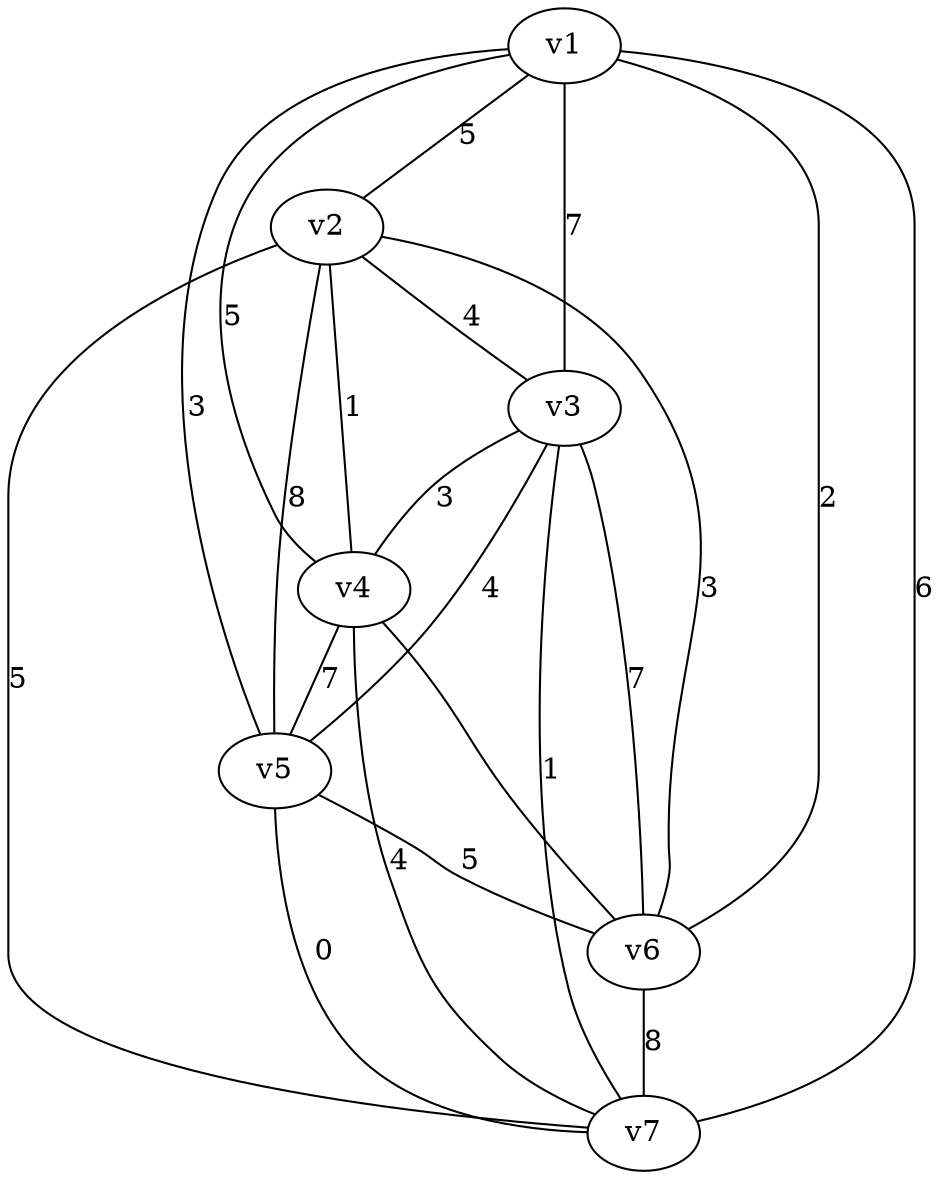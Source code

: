 graph {
v1--v2[label=5, weight=5];
v1--v3[label=7, weight=7];
v1--v4[label=5, weight=5];
v1--v5[label=3, weight=3];
v1--v6[label=2, weight=2];
v1--v7[label=6, weight=6];
v2--v3[label=4, weight=4];
v2--v4[label=1, weight=1];
v2--v5[label=8, weight=8];
v2--v6[label=3, weight=3];
v2--v7[label=5, weight=5];
v3--v4[label=3, weight=3];
v3--v5[label=4, weight=4];
v3--v6[label=7, weight=7];
v3--v7[label=1, weight=1];
v4--v5[label=7, weight=7];
v4--v6;
v4--v7[label=4, weight=4];
v5--v6[label=5, weight=5];
v5--v7[label=0, weight=0];
v6--v7[label=8, weight=8];
}